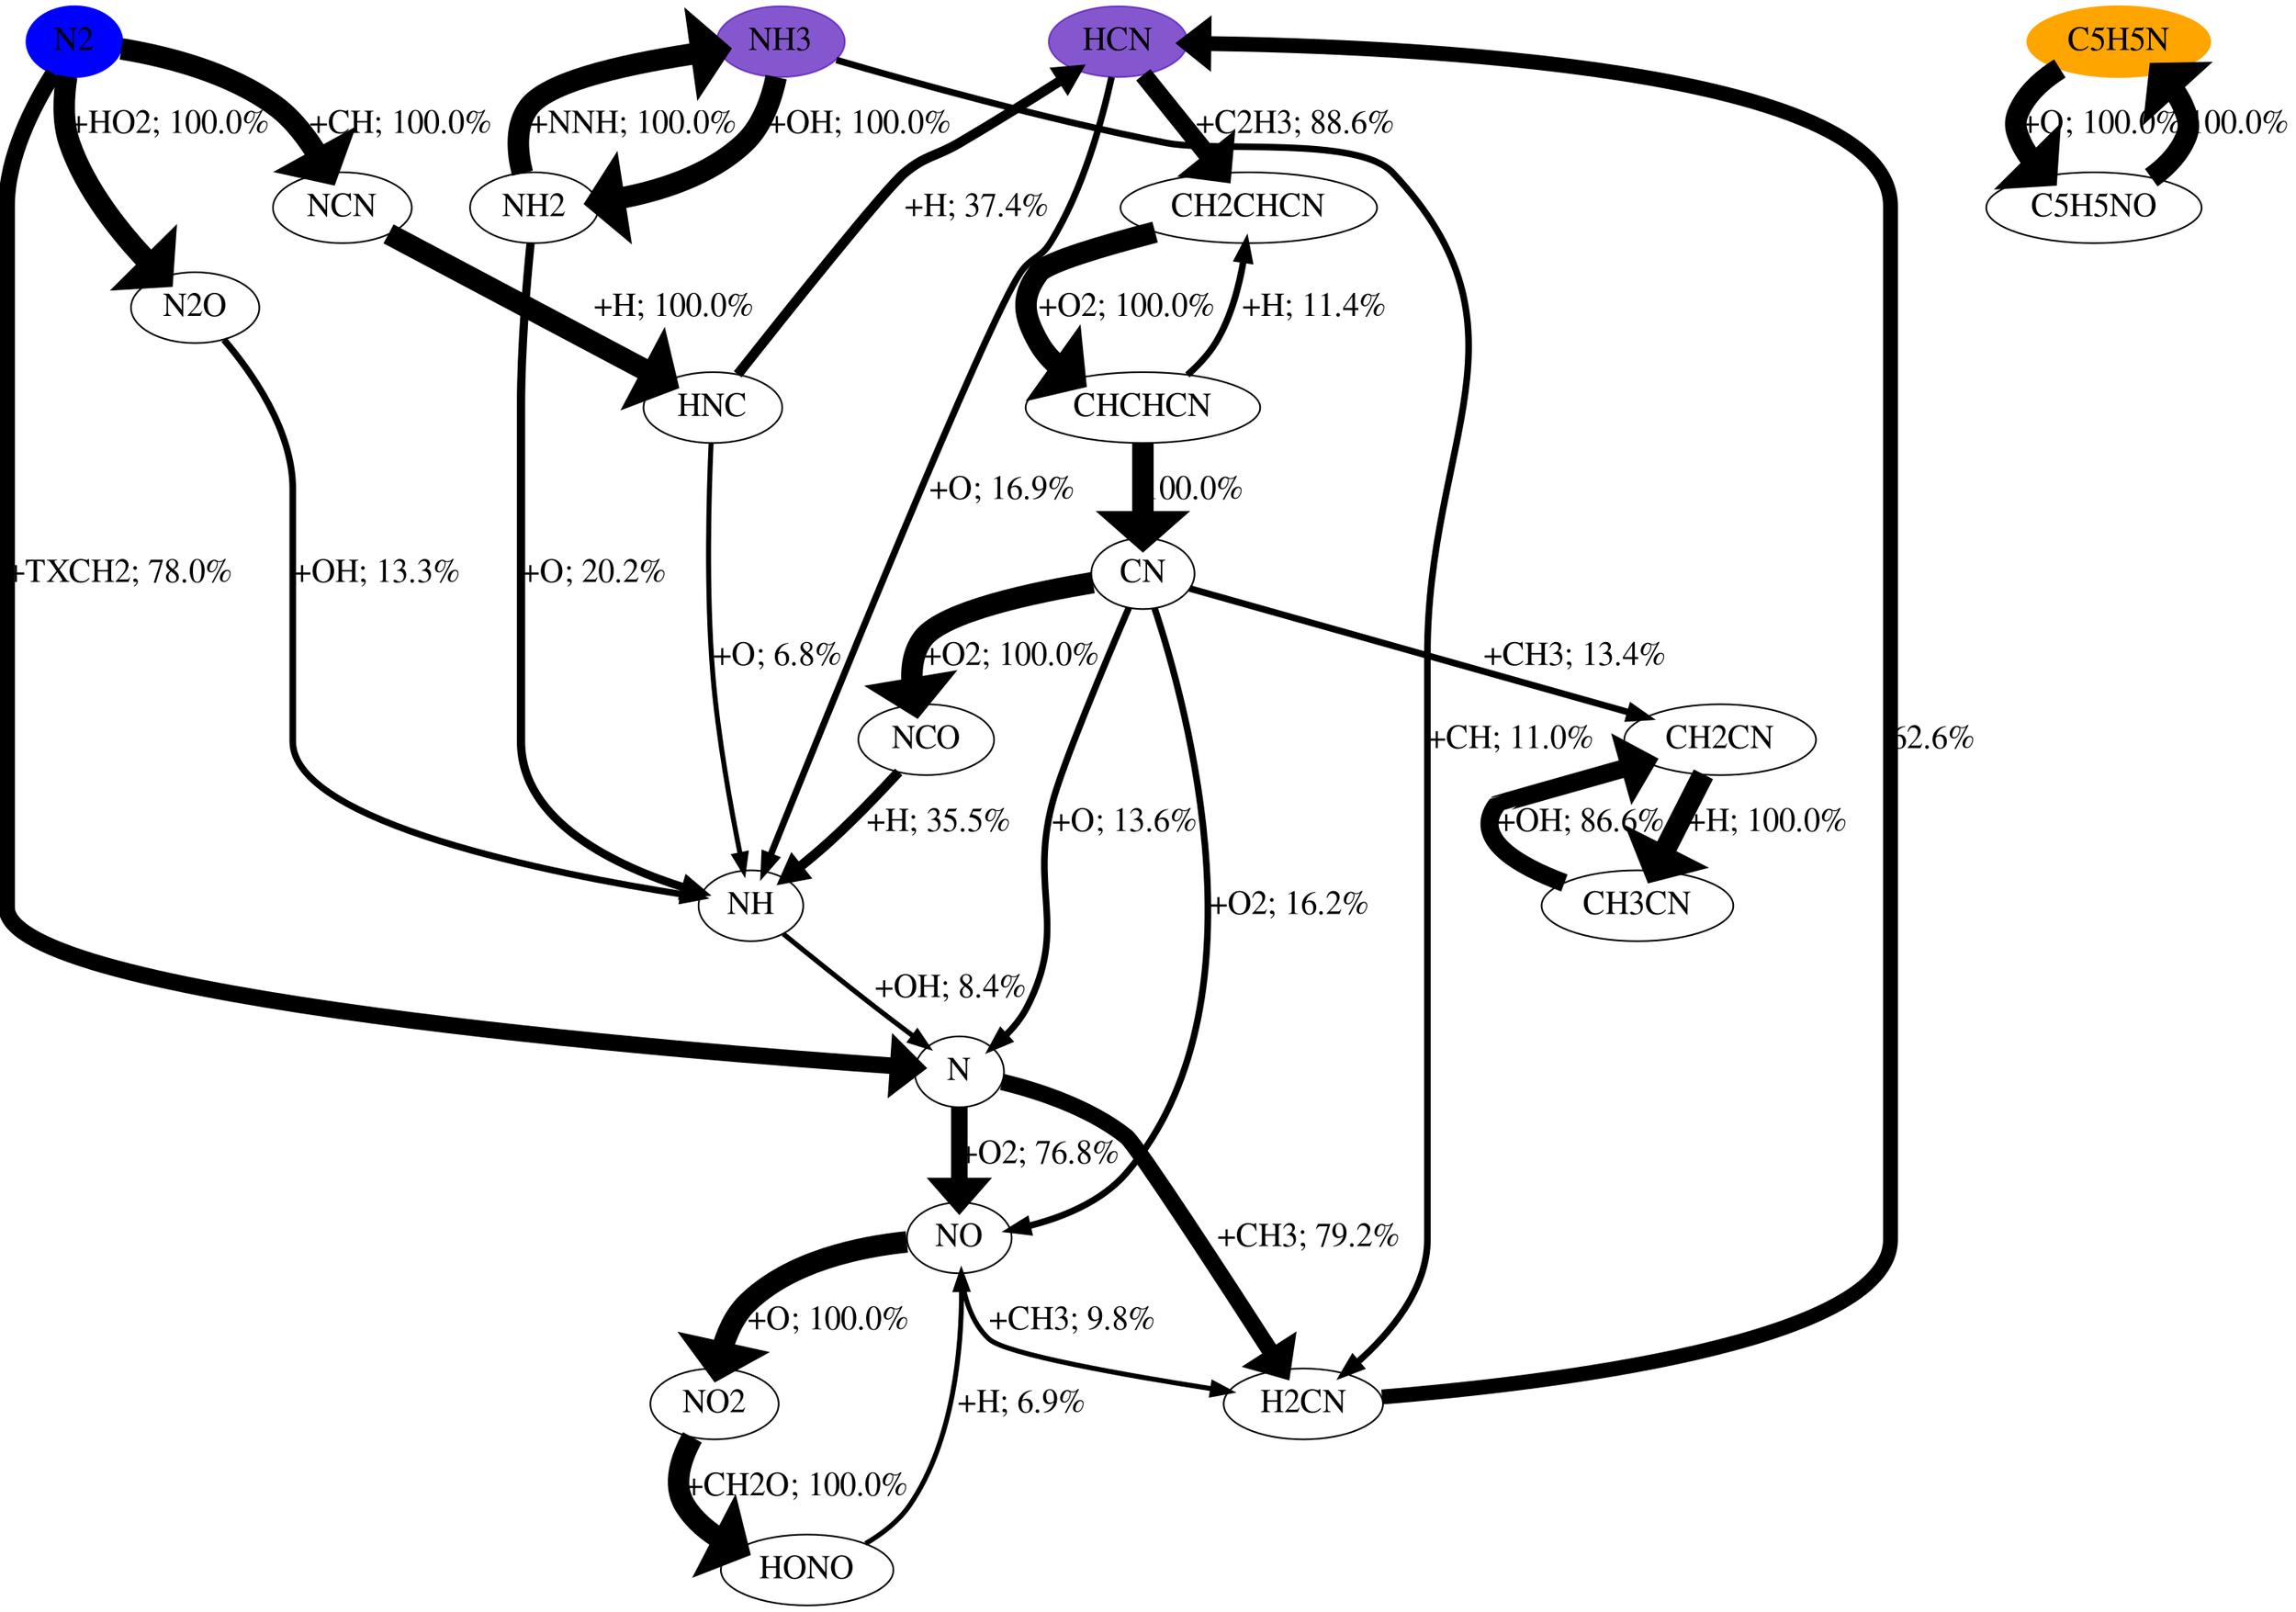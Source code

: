 digraph {
    graph [b="0,0,1558,558", rankdir=TB, center=true];
	NO -> NO2 [label="+O; 100.0%" fontcolor=black fontname=Times fontsize=20 penwidth=13]
	NO -> H2CN [label="+CH3; 9.8%" fontcolor=black fontname=Times fontsize=20 penwidth=3]
	H2CN -> HCN [label="62.6%" fontcolor=black fontname=Times fontsize=20 penwidth=9]
	N2 -> N [label="+TXCH2; 78.0%" fontcolor=black fontname=Times fontsize=20 penwidth=10]
	N2 -> N2O [label="+HO2; 100.0%" fontcolor=black fontname=Times fontsize=20 penwidth=13]
	N2 -> NCN [label="+CH; 100.0%" fontcolor=black fontname=Times fontsize=20 penwidth=13]
	C5H5N -> C5H5NO [label="+O; 100.0%" fontcolor=black fontname=Times fontsize=20 penwidth=13]
	NH3 -> NH2 [label="+OH; 100.0%" fontcolor=black fontname=Times fontsize=20 penwidth=13]
	NH3 -> H2CN [label="+CH; 11.0%" fontcolor=black fontname=Times fontsize=20 penwidth=4]
	HCN -> NH [label="+O; 16.9%" fontcolor=black fontname=Times fontsize=20 penwidth=4]
	HCN -> CH2CHCN [label="+C2H3; 88.6%" fontcolor=black fontname=Times fontsize=20 penwidth=11]
	NO2 -> HONO [label="+CH2O; 100.0%" fontcolor=black fontname=Times fontsize=20 penwidth=13]
	N -> NO [label="+O2; 76.8%" fontcolor=black fontname=Times fontsize=20 penwidth=10]
	N -> H2CN [label="+CH3; 79.2%" fontcolor=black fontname=Times fontsize=20 penwidth=10]
	N2O -> NH [label="+OH; 13.3%" fontcolor=black fontname=Times fontsize=20 penwidth=4]
	NCN -> HNC [label="+H; 100.0%" fontcolor=black fontname=Times fontsize=20 penwidth=13]
	C5H5NO -> C5H5N [label="100.0%" fontcolor=black fontname=Times fontsize=20 penwidth=13]
	NH2 -> NH [label="+O; 20.2%" fontcolor=black fontname=Times fontsize=20 penwidth=5]
	NH2 -> NH3 [label="+NNH; 100.0%" fontcolor=black fontname=Times fontsize=20 penwidth=13]
	NH -> N [label="+OH; 8.4%" fontcolor=black fontname=Times fontsize=20 penwidth=3]
	CH2CHCN -> CHCHCN [label="+O2; 100.0%" fontcolor=black fontname=Times fontsize=20 penwidth=13]
	HONO -> NO [label="+H; 6.9%" fontcolor=black fontname=Times fontsize=20 penwidth=3]
	HNC -> NH [label="+O; 6.8%" fontcolor=black fontname=Times fontsize=20 penwidth=3]
	HNC -> HCN [label="+H; 37.4%" fontcolor=black fontname=Times fontsize=20 penwidth=6]
	CHCHCN -> CN [label="100.0%" fontcolor=black fontname=Times fontsize=20 penwidth=13]
	CHCHCN -> CH2CHCN [label="+H; 11.4%" fontcolor=black fontname=Times fontsize=20 penwidth=4]
	CN -> N [label="+O; 13.6%" fontcolor=black fontname=Times fontsize=20 penwidth=4]
	CN -> NO [label="+O2; 16.2%" fontcolor=black fontname=Times fontsize=20 penwidth=4]
	CN -> NCO [label="+O2; 100.0%" fontcolor=black fontname=Times fontsize=20 penwidth=13]
	CN -> CH2CN [label="+CH3; 13.4%" fontcolor=black fontname=Times fontsize=20 penwidth=4]
	NCO -> NH [label="+H; 35.5%" fontcolor=black fontname=Times fontsize=20 penwidth=6]
	CH2CN -> CH3CN [label="+H; 100.0%" fontcolor=black fontname=Times fontsize=20 penwidth=13]
	CH3CN -> CH2CN [label="+OH; 86.6%" fontcolor=black fontname=Times fontsize=20 penwidth=11]
	NO [fontname=Times fontsize=20]
	H2CN [fontname=Times fontsize=20]
	N2 [fontname=Times fontsize=20]
	C5H5N [fontname=Times fontsize=20]
	NH3 [fontname=Times fontsize=20]
	HCN [fontname=Times fontsize=20]
	NO2 [fontname=Times fontsize=20]
	N [fontname=Times fontsize=20]
	N2O [fontname=Times fontsize=20]
	NCN [fontname=Times fontsize=20]
	C5H5NO [fontname=Times fontsize=20]
	NH2 [fontname=Times fontsize=20]
	NH [fontname=Times fontsize=20]
	CH2CHCN [fontname=Times fontsize=20]
	HONO [fontname=Times fontsize=20]
	HNC [fontname=Times fontsize=20]
	CHCHCN [fontname=Times fontsize=20]
	CN [fontname=Times fontsize=20]
	NCO [fontname=Times fontsize=20]
	CH2CN [fontname=Times fontsize=20]
	CH3CN [fontname=Times fontsize=20]
	HCN [color="#500dbab1" fillcolor="#500dbab1" style=filled]
	NH3 [color="#500dbab1" fillcolor="#500dbab1" style=filled]
	C5H5N [color=orange fillcolor=orange style=filled]
	N2 [color=blue fillcolor=blue style=filled]

    {rank="source"; C5H5N,NH3,HCN,N2}
}